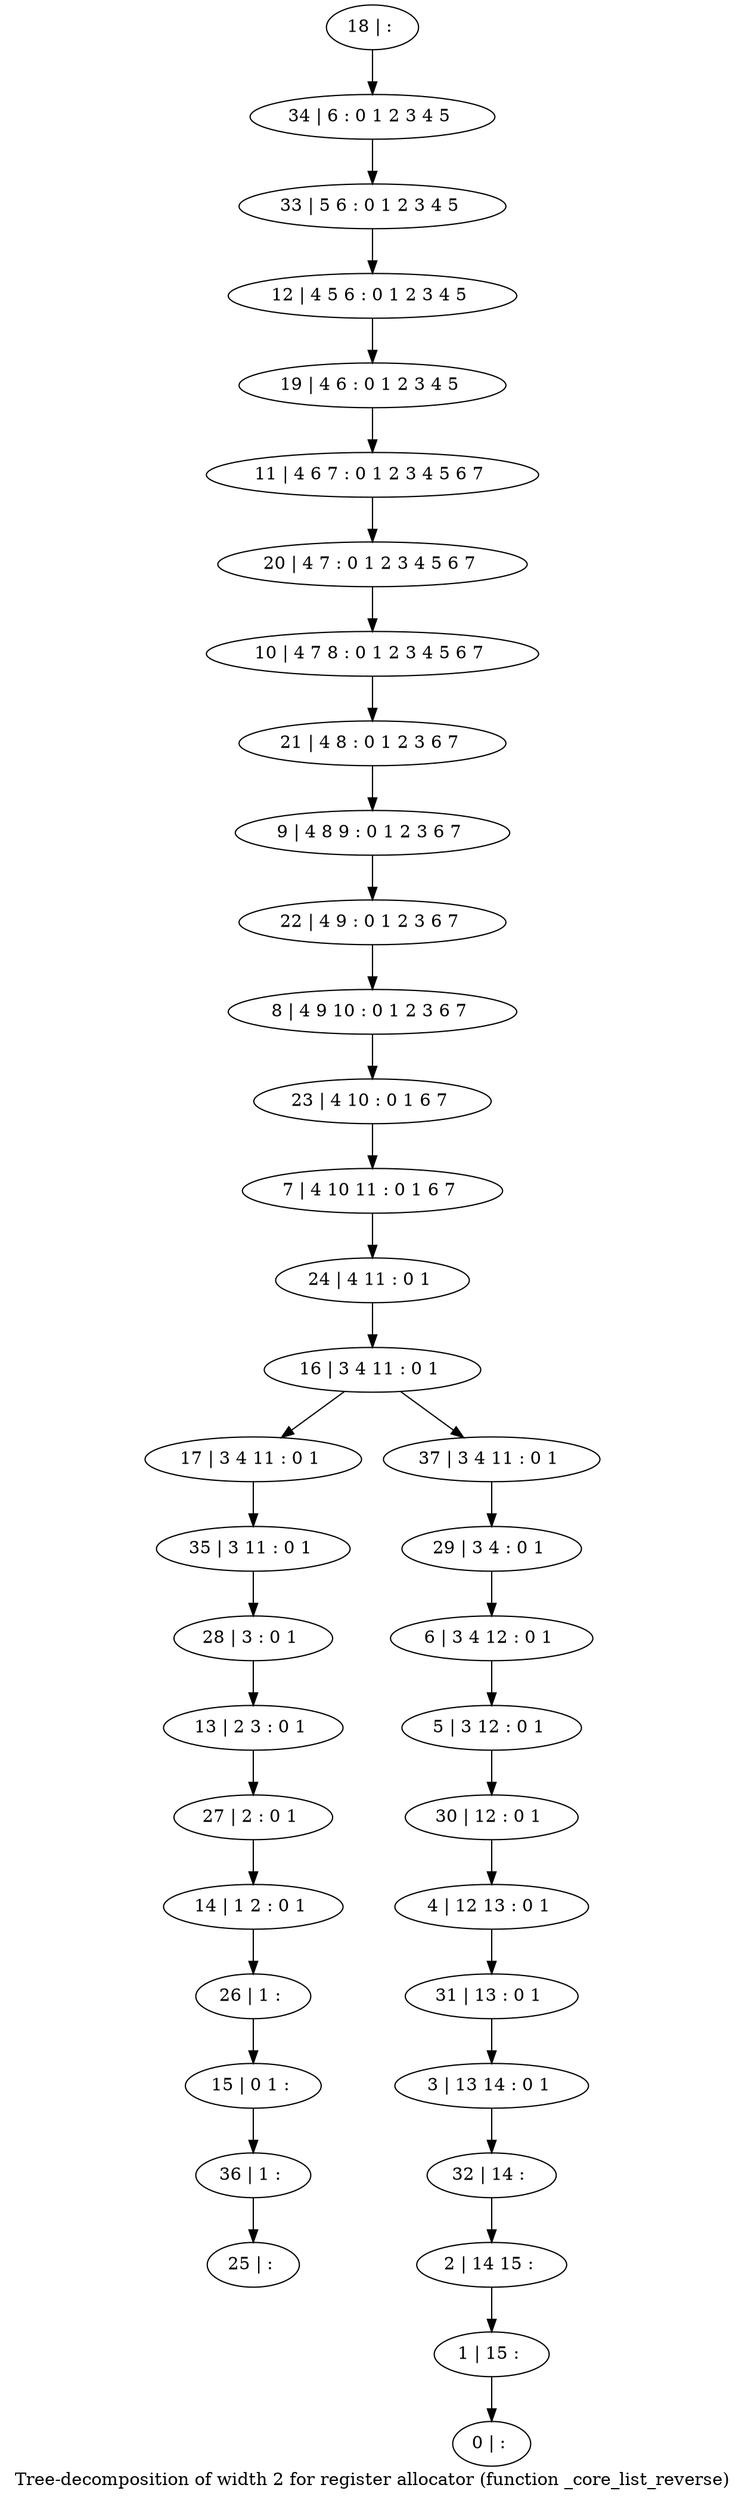 digraph G {
graph [label="Tree-decomposition of width 2 for register allocator (function _core_list_reverse)"]
0[label="0 | : "];
1[label="1 | 15 : "];
2[label="2 | 14 15 : "];
3[label="3 | 13 14 : 0 1 "];
4[label="4 | 12 13 : 0 1 "];
5[label="5 | 3 12 : 0 1 "];
6[label="6 | 3 4 12 : 0 1 "];
7[label="7 | 4 10 11 : 0 1 6 7 "];
8[label="8 | 4 9 10 : 0 1 2 3 6 7 "];
9[label="9 | 4 8 9 : 0 1 2 3 6 7 "];
10[label="10 | 4 7 8 : 0 1 2 3 4 5 6 7 "];
11[label="11 | 4 6 7 : 0 1 2 3 4 5 6 7 "];
12[label="12 | 4 5 6 : 0 1 2 3 4 5 "];
13[label="13 | 2 3 : 0 1 "];
14[label="14 | 1 2 : 0 1 "];
15[label="15 | 0 1 : "];
16[label="16 | 3 4 11 : 0 1 "];
17[label="17 | 3 4 11 : 0 1 "];
18[label="18 | : "];
19[label="19 | 4 6 : 0 1 2 3 4 5 "];
20[label="20 | 4 7 : 0 1 2 3 4 5 6 7 "];
21[label="21 | 4 8 : 0 1 2 3 6 7 "];
22[label="22 | 4 9 : 0 1 2 3 6 7 "];
23[label="23 | 4 10 : 0 1 6 7 "];
24[label="24 | 4 11 : 0 1 "];
25[label="25 | : "];
26[label="26 | 1 : "];
27[label="27 | 2 : 0 1 "];
28[label="28 | 3 : 0 1 "];
29[label="29 | 3 4 : 0 1 "];
30[label="30 | 12 : 0 1 "];
31[label="31 | 13 : 0 1 "];
32[label="32 | 14 : "];
33[label="33 | 5 6 : 0 1 2 3 4 5 "];
34[label="34 | 6 : 0 1 2 3 4 5 "];
35[label="35 | 3 11 : 0 1 "];
36[label="36 | 1 : "];
37[label="37 | 3 4 11 : 0 1 "];
26->15 ;
14->26 ;
27->14 ;
13->27 ;
28->13 ;
35->28 ;
17->35 ;
36->25 ;
15->36 ;
18->34 ;
34->33 ;
33->12 ;
12->19 ;
19->11 ;
11->20 ;
20->10 ;
10->21 ;
21->9 ;
9->22 ;
22->8 ;
8->23 ;
23->7 ;
7->24 ;
24->16 ;
29->6 ;
6->5 ;
5->30 ;
30->4 ;
4->31 ;
31->3 ;
3->32 ;
32->2 ;
2->1 ;
1->0 ;
37->29 ;
16->17 ;
16->37 ;
}
